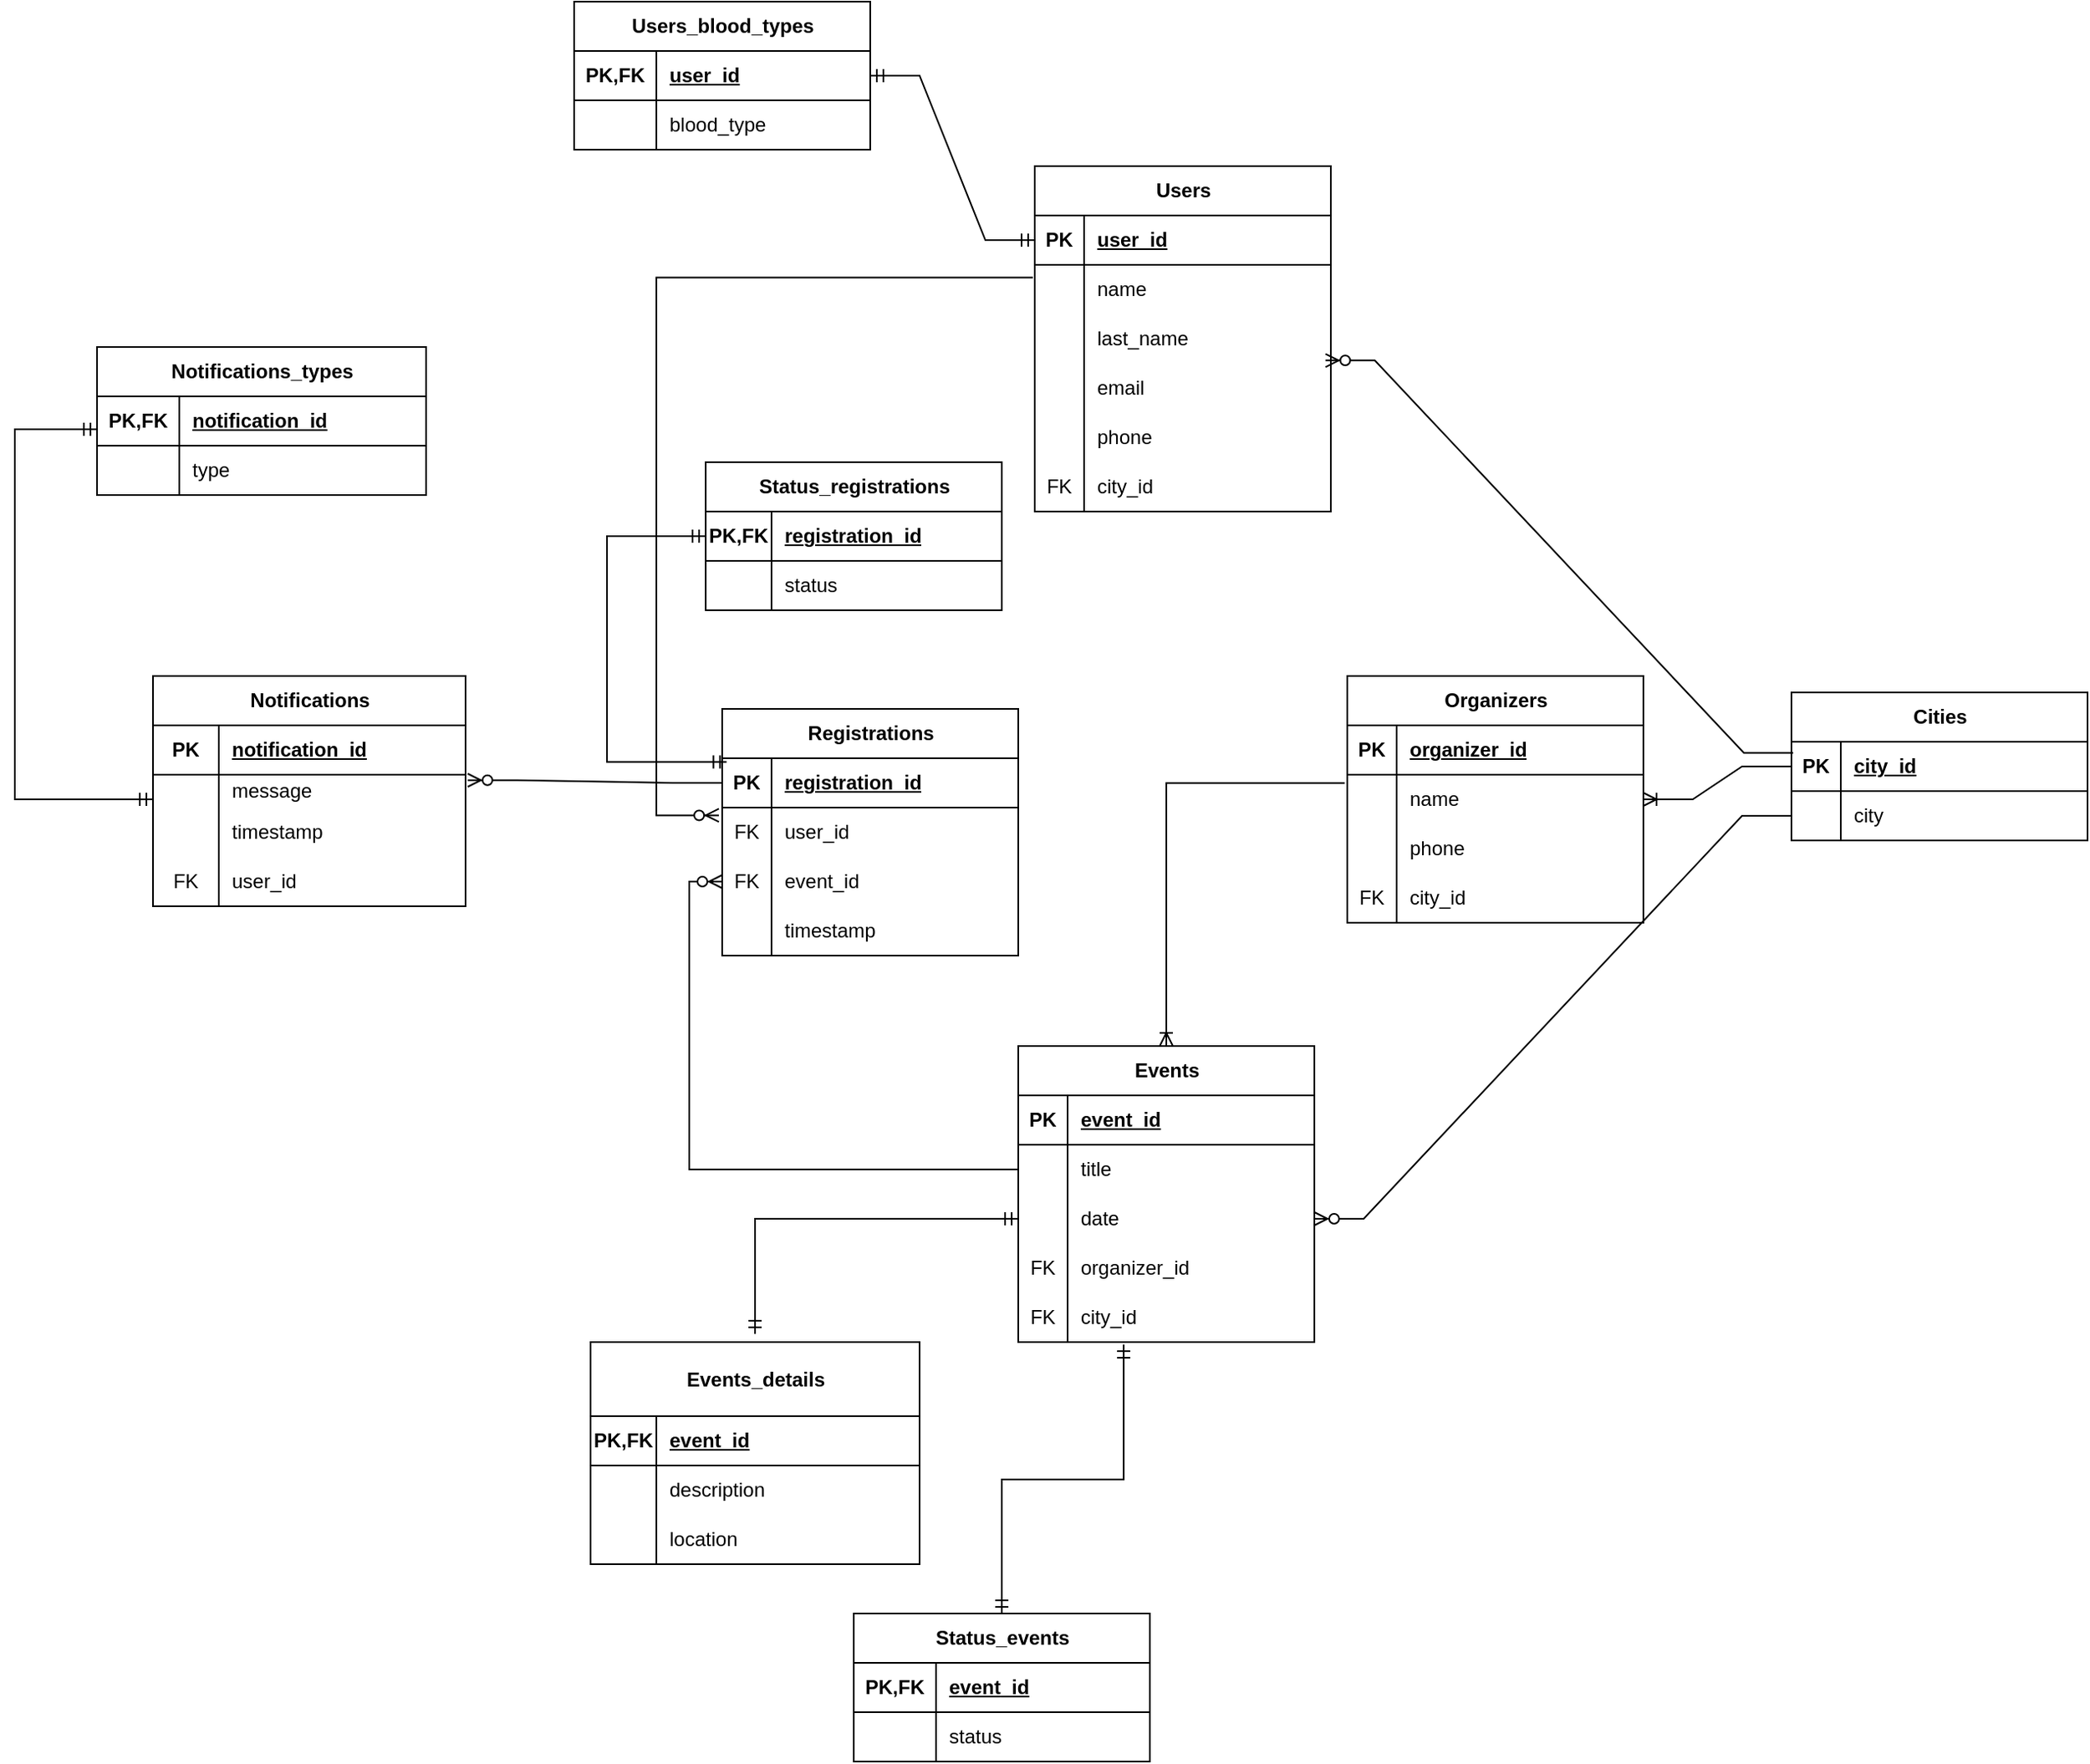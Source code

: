 <mxfile version="25.0.1">
  <diagram name="Страница — 1" id="jcOp9HbwXQRy6bdib4Va">
    <mxGraphModel dx="2049" dy="1089" grid="1" gridSize="10" guides="1" tooltips="1" connect="1" arrows="1" fold="1" page="1" pageScale="1" pageWidth="827" pageHeight="1169" math="0" shadow="0">
      <root>
        <mxCell id="0" />
        <mxCell id="1" parent="0" />
        <mxCell id="kZBnWGKMip6hViHdulRb-1" value="Users" style="shape=table;startSize=30;container=1;collapsible=1;childLayout=tableLayout;fixedRows=1;rowLines=0;fontStyle=1;align=center;resizeLast=1;html=1;" parent="1" vertex="1">
          <mxGeometry x="950" y="140" width="180" height="210" as="geometry" />
        </mxCell>
        <mxCell id="kZBnWGKMip6hViHdulRb-2" value="" style="shape=tableRow;horizontal=0;startSize=0;swimlaneHead=0;swimlaneBody=0;fillColor=none;collapsible=0;dropTarget=0;points=[[0,0.5],[1,0.5]];portConstraint=eastwest;top=0;left=0;right=0;bottom=1;" parent="kZBnWGKMip6hViHdulRb-1" vertex="1">
          <mxGeometry y="30" width="180" height="30" as="geometry" />
        </mxCell>
        <mxCell id="kZBnWGKMip6hViHdulRb-3" value="PK" style="shape=partialRectangle;connectable=0;fillColor=none;top=0;left=0;bottom=0;right=0;fontStyle=1;overflow=hidden;whiteSpace=wrap;html=1;" parent="kZBnWGKMip6hViHdulRb-2" vertex="1">
          <mxGeometry width="30" height="30" as="geometry">
            <mxRectangle width="30" height="30" as="alternateBounds" />
          </mxGeometry>
        </mxCell>
        <mxCell id="kZBnWGKMip6hViHdulRb-4" value="user_id" style="shape=partialRectangle;connectable=0;fillColor=none;top=0;left=0;bottom=0;right=0;align=left;spacingLeft=6;fontStyle=5;overflow=hidden;whiteSpace=wrap;html=1;" parent="kZBnWGKMip6hViHdulRb-2" vertex="1">
          <mxGeometry x="30" width="150" height="30" as="geometry">
            <mxRectangle width="150" height="30" as="alternateBounds" />
          </mxGeometry>
        </mxCell>
        <mxCell id="kZBnWGKMip6hViHdulRb-5" value="" style="shape=tableRow;horizontal=0;startSize=0;swimlaneHead=0;swimlaneBody=0;fillColor=none;collapsible=0;dropTarget=0;points=[[0,0.5],[1,0.5]];portConstraint=eastwest;top=0;left=0;right=0;bottom=0;" parent="kZBnWGKMip6hViHdulRb-1" vertex="1">
          <mxGeometry y="60" width="180" height="30" as="geometry" />
        </mxCell>
        <mxCell id="kZBnWGKMip6hViHdulRb-6" value="" style="shape=partialRectangle;connectable=0;fillColor=none;top=0;left=0;bottom=0;right=0;editable=1;overflow=hidden;whiteSpace=wrap;html=1;" parent="kZBnWGKMip6hViHdulRb-5" vertex="1">
          <mxGeometry width="30" height="30" as="geometry">
            <mxRectangle width="30" height="30" as="alternateBounds" />
          </mxGeometry>
        </mxCell>
        <mxCell id="kZBnWGKMip6hViHdulRb-7" value="name" style="shape=partialRectangle;connectable=0;fillColor=none;top=0;left=0;bottom=0;right=0;align=left;spacingLeft=6;overflow=hidden;whiteSpace=wrap;html=1;" parent="kZBnWGKMip6hViHdulRb-5" vertex="1">
          <mxGeometry x="30" width="150" height="30" as="geometry">
            <mxRectangle width="150" height="30" as="alternateBounds" />
          </mxGeometry>
        </mxCell>
        <mxCell id="kZBnWGKMip6hViHdulRb-8" value="" style="shape=tableRow;horizontal=0;startSize=0;swimlaneHead=0;swimlaneBody=0;fillColor=none;collapsible=0;dropTarget=0;points=[[0,0.5],[1,0.5]];portConstraint=eastwest;top=0;left=0;right=0;bottom=0;" parent="kZBnWGKMip6hViHdulRb-1" vertex="1">
          <mxGeometry y="90" width="180" height="30" as="geometry" />
        </mxCell>
        <mxCell id="kZBnWGKMip6hViHdulRb-9" value="" style="shape=partialRectangle;connectable=0;fillColor=none;top=0;left=0;bottom=0;right=0;editable=1;overflow=hidden;whiteSpace=wrap;html=1;" parent="kZBnWGKMip6hViHdulRb-8" vertex="1">
          <mxGeometry width="30" height="30" as="geometry">
            <mxRectangle width="30" height="30" as="alternateBounds" />
          </mxGeometry>
        </mxCell>
        <mxCell id="kZBnWGKMip6hViHdulRb-10" value="last_name" style="shape=partialRectangle;connectable=0;fillColor=none;top=0;left=0;bottom=0;right=0;align=left;spacingLeft=6;overflow=hidden;whiteSpace=wrap;html=1;" parent="kZBnWGKMip6hViHdulRb-8" vertex="1">
          <mxGeometry x="30" width="150" height="30" as="geometry">
            <mxRectangle width="150" height="30" as="alternateBounds" />
          </mxGeometry>
        </mxCell>
        <mxCell id="kZBnWGKMip6hViHdulRb-11" value="" style="shape=tableRow;horizontal=0;startSize=0;swimlaneHead=0;swimlaneBody=0;fillColor=none;collapsible=0;dropTarget=0;points=[[0,0.5],[1,0.5]];portConstraint=eastwest;top=0;left=0;right=0;bottom=0;" parent="kZBnWGKMip6hViHdulRb-1" vertex="1">
          <mxGeometry y="120" width="180" height="30" as="geometry" />
        </mxCell>
        <mxCell id="kZBnWGKMip6hViHdulRb-12" value="" style="shape=partialRectangle;connectable=0;fillColor=none;top=0;left=0;bottom=0;right=0;editable=1;overflow=hidden;whiteSpace=wrap;html=1;" parent="kZBnWGKMip6hViHdulRb-11" vertex="1">
          <mxGeometry width="30" height="30" as="geometry">
            <mxRectangle width="30" height="30" as="alternateBounds" />
          </mxGeometry>
        </mxCell>
        <mxCell id="kZBnWGKMip6hViHdulRb-13" value="email" style="shape=partialRectangle;connectable=0;fillColor=none;top=0;left=0;bottom=0;right=0;align=left;spacingLeft=6;overflow=hidden;whiteSpace=wrap;html=1;" parent="kZBnWGKMip6hViHdulRb-11" vertex="1">
          <mxGeometry x="30" width="150" height="30" as="geometry">
            <mxRectangle width="150" height="30" as="alternateBounds" />
          </mxGeometry>
        </mxCell>
        <mxCell id="kZBnWGKMip6hViHdulRb-79" value="" style="shape=tableRow;horizontal=0;startSize=0;swimlaneHead=0;swimlaneBody=0;fillColor=none;collapsible=0;dropTarget=0;points=[[0,0.5],[1,0.5]];portConstraint=eastwest;top=0;left=0;right=0;bottom=0;" parent="kZBnWGKMip6hViHdulRb-1" vertex="1">
          <mxGeometry y="150" width="180" height="30" as="geometry" />
        </mxCell>
        <mxCell id="kZBnWGKMip6hViHdulRb-80" value="" style="shape=partialRectangle;connectable=0;fillColor=none;top=0;left=0;bottom=0;right=0;editable=1;overflow=hidden;whiteSpace=wrap;html=1;" parent="kZBnWGKMip6hViHdulRb-79" vertex="1">
          <mxGeometry width="30" height="30" as="geometry">
            <mxRectangle width="30" height="30" as="alternateBounds" />
          </mxGeometry>
        </mxCell>
        <mxCell id="kZBnWGKMip6hViHdulRb-81" value="phone" style="shape=partialRectangle;connectable=0;fillColor=none;top=0;left=0;bottom=0;right=0;align=left;spacingLeft=6;overflow=hidden;whiteSpace=wrap;html=1;" parent="kZBnWGKMip6hViHdulRb-79" vertex="1">
          <mxGeometry x="30" width="150" height="30" as="geometry">
            <mxRectangle width="150" height="30" as="alternateBounds" />
          </mxGeometry>
        </mxCell>
        <mxCell id="kZBnWGKMip6hViHdulRb-158" value="" style="shape=tableRow;horizontal=0;startSize=0;swimlaneHead=0;swimlaneBody=0;fillColor=none;collapsible=0;dropTarget=0;points=[[0,0.5],[1,0.5]];portConstraint=eastwest;top=0;left=0;right=0;bottom=0;" parent="kZBnWGKMip6hViHdulRb-1" vertex="1">
          <mxGeometry y="180" width="180" height="30" as="geometry" />
        </mxCell>
        <mxCell id="kZBnWGKMip6hViHdulRb-159" value="FK" style="shape=partialRectangle;connectable=0;fillColor=none;top=0;left=0;bottom=0;right=0;editable=1;overflow=hidden;whiteSpace=wrap;html=1;" parent="kZBnWGKMip6hViHdulRb-158" vertex="1">
          <mxGeometry width="30" height="30" as="geometry">
            <mxRectangle width="30" height="30" as="alternateBounds" />
          </mxGeometry>
        </mxCell>
        <mxCell id="kZBnWGKMip6hViHdulRb-160" value="city_id" style="shape=partialRectangle;connectable=0;fillColor=none;top=0;left=0;bottom=0;right=0;align=left;spacingLeft=6;overflow=hidden;whiteSpace=wrap;html=1;" parent="kZBnWGKMip6hViHdulRb-158" vertex="1">
          <mxGeometry x="30" width="150" height="30" as="geometry">
            <mxRectangle width="150" height="30" as="alternateBounds" />
          </mxGeometry>
        </mxCell>
        <mxCell id="kZBnWGKMip6hViHdulRb-27" value="Events_details" style="shape=table;startSize=45;container=1;collapsible=1;childLayout=tableLayout;fixedRows=1;rowLines=0;fontStyle=1;align=center;resizeLast=1;html=1;" parent="1" vertex="1">
          <mxGeometry x="680" y="855" width="200" height="135" as="geometry" />
        </mxCell>
        <mxCell id="kZBnWGKMip6hViHdulRb-28" value="" style="shape=tableRow;horizontal=0;startSize=0;swimlaneHead=0;swimlaneBody=0;fillColor=none;collapsible=0;dropTarget=0;points=[[0,0.5],[1,0.5]];portConstraint=eastwest;top=0;left=0;right=0;bottom=1;" parent="kZBnWGKMip6hViHdulRb-27" vertex="1">
          <mxGeometry y="45" width="200" height="30" as="geometry" />
        </mxCell>
        <mxCell id="kZBnWGKMip6hViHdulRb-29" value="PK,FK" style="shape=partialRectangle;connectable=0;fillColor=none;top=0;left=0;bottom=0;right=0;fontStyle=1;overflow=hidden;whiteSpace=wrap;html=1;" parent="kZBnWGKMip6hViHdulRb-28" vertex="1">
          <mxGeometry width="40" height="30" as="geometry">
            <mxRectangle width="40" height="30" as="alternateBounds" />
          </mxGeometry>
        </mxCell>
        <mxCell id="kZBnWGKMip6hViHdulRb-30" value="event_id" style="shape=partialRectangle;connectable=0;fillColor=none;top=0;left=0;bottom=0;right=0;align=left;spacingLeft=6;fontStyle=5;overflow=hidden;whiteSpace=wrap;html=1;" parent="kZBnWGKMip6hViHdulRb-28" vertex="1">
          <mxGeometry x="40" width="160" height="30" as="geometry">
            <mxRectangle width="160" height="30" as="alternateBounds" />
          </mxGeometry>
        </mxCell>
        <mxCell id="kZBnWGKMip6hViHdulRb-31" value="" style="shape=tableRow;horizontal=0;startSize=0;swimlaneHead=0;swimlaneBody=0;fillColor=none;collapsible=0;dropTarget=0;points=[[0,0.5],[1,0.5]];portConstraint=eastwest;top=0;left=0;right=0;bottom=0;" parent="kZBnWGKMip6hViHdulRb-27" vertex="1">
          <mxGeometry y="75" width="200" height="30" as="geometry" />
        </mxCell>
        <mxCell id="kZBnWGKMip6hViHdulRb-32" value="" style="shape=partialRectangle;connectable=0;fillColor=none;top=0;left=0;bottom=0;right=0;editable=1;overflow=hidden;whiteSpace=wrap;html=1;" parent="kZBnWGKMip6hViHdulRb-31" vertex="1">
          <mxGeometry width="40" height="30" as="geometry">
            <mxRectangle width="40" height="30" as="alternateBounds" />
          </mxGeometry>
        </mxCell>
        <mxCell id="kZBnWGKMip6hViHdulRb-33" value="description" style="shape=partialRectangle;connectable=0;fillColor=none;top=0;left=0;bottom=0;right=0;align=left;spacingLeft=6;overflow=hidden;whiteSpace=wrap;html=1;" parent="kZBnWGKMip6hViHdulRb-31" vertex="1">
          <mxGeometry x="40" width="160" height="30" as="geometry">
            <mxRectangle width="160" height="30" as="alternateBounds" />
          </mxGeometry>
        </mxCell>
        <mxCell id="kZBnWGKMip6hViHdulRb-34" value="" style="shape=tableRow;horizontal=0;startSize=0;swimlaneHead=0;swimlaneBody=0;fillColor=none;collapsible=0;dropTarget=0;points=[[0,0.5],[1,0.5]];portConstraint=eastwest;top=0;left=0;right=0;bottom=0;" parent="kZBnWGKMip6hViHdulRb-27" vertex="1">
          <mxGeometry y="105" width="200" height="30" as="geometry" />
        </mxCell>
        <mxCell id="kZBnWGKMip6hViHdulRb-35" value="" style="shape=partialRectangle;connectable=0;fillColor=none;top=0;left=0;bottom=0;right=0;editable=1;overflow=hidden;whiteSpace=wrap;html=1;" parent="kZBnWGKMip6hViHdulRb-34" vertex="1">
          <mxGeometry width="40" height="30" as="geometry">
            <mxRectangle width="40" height="30" as="alternateBounds" />
          </mxGeometry>
        </mxCell>
        <mxCell id="kZBnWGKMip6hViHdulRb-36" value="location" style="shape=partialRectangle;connectable=0;fillColor=none;top=0;left=0;bottom=0;right=0;align=left;spacingLeft=6;overflow=hidden;whiteSpace=wrap;html=1;" parent="kZBnWGKMip6hViHdulRb-34" vertex="1">
          <mxGeometry x="40" width="160" height="30" as="geometry">
            <mxRectangle width="160" height="30" as="alternateBounds" />
          </mxGeometry>
        </mxCell>
        <mxCell id="kZBnWGKMip6hViHdulRb-40" value="Events" style="shape=table;startSize=30;container=1;collapsible=1;childLayout=tableLayout;fixedRows=1;rowLines=0;fontStyle=1;align=center;resizeLast=1;html=1;" parent="1" vertex="1">
          <mxGeometry x="940" y="675" width="180" height="180" as="geometry" />
        </mxCell>
        <mxCell id="kZBnWGKMip6hViHdulRb-41" value="" style="shape=tableRow;horizontal=0;startSize=0;swimlaneHead=0;swimlaneBody=0;fillColor=none;collapsible=0;dropTarget=0;points=[[0,0.5],[1,0.5]];portConstraint=eastwest;top=0;left=0;right=0;bottom=1;" parent="kZBnWGKMip6hViHdulRb-40" vertex="1">
          <mxGeometry y="30" width="180" height="30" as="geometry" />
        </mxCell>
        <mxCell id="kZBnWGKMip6hViHdulRb-42" value="PK" style="shape=partialRectangle;connectable=0;fillColor=none;top=0;left=0;bottom=0;right=0;fontStyle=1;overflow=hidden;whiteSpace=wrap;html=1;" parent="kZBnWGKMip6hViHdulRb-41" vertex="1">
          <mxGeometry width="30" height="30" as="geometry">
            <mxRectangle width="30" height="30" as="alternateBounds" />
          </mxGeometry>
        </mxCell>
        <mxCell id="kZBnWGKMip6hViHdulRb-43" value="event_id" style="shape=partialRectangle;connectable=0;fillColor=none;top=0;left=0;bottom=0;right=0;align=left;spacingLeft=6;fontStyle=5;overflow=hidden;whiteSpace=wrap;html=1;" parent="kZBnWGKMip6hViHdulRb-41" vertex="1">
          <mxGeometry x="30" width="150" height="30" as="geometry">
            <mxRectangle width="150" height="30" as="alternateBounds" />
          </mxGeometry>
        </mxCell>
        <mxCell id="kZBnWGKMip6hViHdulRb-44" value="" style="shape=tableRow;horizontal=0;startSize=0;swimlaneHead=0;swimlaneBody=0;fillColor=none;collapsible=0;dropTarget=0;points=[[0,0.5],[1,0.5]];portConstraint=eastwest;top=0;left=0;right=0;bottom=0;" parent="kZBnWGKMip6hViHdulRb-40" vertex="1">
          <mxGeometry y="60" width="180" height="30" as="geometry" />
        </mxCell>
        <mxCell id="kZBnWGKMip6hViHdulRb-45" value="" style="shape=partialRectangle;connectable=0;fillColor=none;top=0;left=0;bottom=0;right=0;editable=1;overflow=hidden;whiteSpace=wrap;html=1;" parent="kZBnWGKMip6hViHdulRb-44" vertex="1">
          <mxGeometry width="30" height="30" as="geometry">
            <mxRectangle width="30" height="30" as="alternateBounds" />
          </mxGeometry>
        </mxCell>
        <mxCell id="kZBnWGKMip6hViHdulRb-46" value="title" style="shape=partialRectangle;connectable=0;fillColor=none;top=0;left=0;bottom=0;right=0;align=left;spacingLeft=6;overflow=hidden;whiteSpace=wrap;html=1;" parent="kZBnWGKMip6hViHdulRb-44" vertex="1">
          <mxGeometry x="30" width="150" height="30" as="geometry">
            <mxRectangle width="150" height="30" as="alternateBounds" />
          </mxGeometry>
        </mxCell>
        <mxCell id="kZBnWGKMip6hViHdulRb-47" value="" style="shape=tableRow;horizontal=0;startSize=0;swimlaneHead=0;swimlaneBody=0;fillColor=none;collapsible=0;dropTarget=0;points=[[0,0.5],[1,0.5]];portConstraint=eastwest;top=0;left=0;right=0;bottom=0;" parent="kZBnWGKMip6hViHdulRb-40" vertex="1">
          <mxGeometry y="90" width="180" height="30" as="geometry" />
        </mxCell>
        <mxCell id="kZBnWGKMip6hViHdulRb-48" value="" style="shape=partialRectangle;connectable=0;fillColor=none;top=0;left=0;bottom=0;right=0;editable=1;overflow=hidden;whiteSpace=wrap;html=1;" parent="kZBnWGKMip6hViHdulRb-47" vertex="1">
          <mxGeometry width="30" height="30" as="geometry">
            <mxRectangle width="30" height="30" as="alternateBounds" />
          </mxGeometry>
        </mxCell>
        <mxCell id="kZBnWGKMip6hViHdulRb-49" value="date" style="shape=partialRectangle;connectable=0;fillColor=none;top=0;left=0;bottom=0;right=0;align=left;spacingLeft=6;overflow=hidden;whiteSpace=wrap;html=1;" parent="kZBnWGKMip6hViHdulRb-47" vertex="1">
          <mxGeometry x="30" width="150" height="30" as="geometry">
            <mxRectangle width="150" height="30" as="alternateBounds" />
          </mxGeometry>
        </mxCell>
        <mxCell id="kZBnWGKMip6hViHdulRb-86" value="" style="shape=tableRow;horizontal=0;startSize=0;swimlaneHead=0;swimlaneBody=0;fillColor=none;collapsible=0;dropTarget=0;points=[[0,0.5],[1,0.5]];portConstraint=eastwest;top=0;left=0;right=0;bottom=0;" parent="kZBnWGKMip6hViHdulRb-40" vertex="1">
          <mxGeometry y="120" width="180" height="30" as="geometry" />
        </mxCell>
        <mxCell id="kZBnWGKMip6hViHdulRb-87" value="FK" style="shape=partialRectangle;connectable=0;fillColor=none;top=0;left=0;bottom=0;right=0;editable=1;overflow=hidden;whiteSpace=wrap;html=1;" parent="kZBnWGKMip6hViHdulRb-86" vertex="1">
          <mxGeometry width="30" height="30" as="geometry">
            <mxRectangle width="30" height="30" as="alternateBounds" />
          </mxGeometry>
        </mxCell>
        <mxCell id="kZBnWGKMip6hViHdulRb-88" value="organizer_id" style="shape=partialRectangle;connectable=0;fillColor=none;top=0;left=0;bottom=0;right=0;align=left;spacingLeft=6;overflow=hidden;whiteSpace=wrap;html=1;" parent="kZBnWGKMip6hViHdulRb-86" vertex="1">
          <mxGeometry x="30" width="150" height="30" as="geometry">
            <mxRectangle width="150" height="30" as="alternateBounds" />
          </mxGeometry>
        </mxCell>
        <mxCell id="kZBnWGKMip6hViHdulRb-177" value="" style="shape=tableRow;horizontal=0;startSize=0;swimlaneHead=0;swimlaneBody=0;fillColor=none;collapsible=0;dropTarget=0;points=[[0,0.5],[1,0.5]];portConstraint=eastwest;top=0;left=0;right=0;bottom=0;" parent="kZBnWGKMip6hViHdulRb-40" vertex="1">
          <mxGeometry y="150" width="180" height="30" as="geometry" />
        </mxCell>
        <mxCell id="kZBnWGKMip6hViHdulRb-178" value="FK" style="shape=partialRectangle;connectable=0;fillColor=none;top=0;left=0;bottom=0;right=0;editable=1;overflow=hidden;whiteSpace=wrap;html=1;" parent="kZBnWGKMip6hViHdulRb-177" vertex="1">
          <mxGeometry width="30" height="30" as="geometry">
            <mxRectangle width="30" height="30" as="alternateBounds" />
          </mxGeometry>
        </mxCell>
        <mxCell id="kZBnWGKMip6hViHdulRb-179" value="city_id" style="shape=partialRectangle;connectable=0;fillColor=none;top=0;left=0;bottom=0;right=0;align=left;spacingLeft=6;overflow=hidden;whiteSpace=wrap;html=1;" parent="kZBnWGKMip6hViHdulRb-177" vertex="1">
          <mxGeometry x="30" width="150" height="30" as="geometry">
            <mxRectangle width="150" height="30" as="alternateBounds" />
          </mxGeometry>
        </mxCell>
        <mxCell id="kZBnWGKMip6hViHdulRb-53" value="Users_blood_types" style="shape=table;startSize=30;container=1;collapsible=1;childLayout=tableLayout;fixedRows=1;rowLines=0;fontStyle=1;align=center;resizeLast=1;html=1;" parent="1" vertex="1">
          <mxGeometry x="670" y="40" width="180" height="90" as="geometry" />
        </mxCell>
        <mxCell id="kZBnWGKMip6hViHdulRb-54" value="" style="shape=tableRow;horizontal=0;startSize=0;swimlaneHead=0;swimlaneBody=0;fillColor=none;collapsible=0;dropTarget=0;points=[[0,0.5],[1,0.5]];portConstraint=eastwest;top=0;left=0;right=0;bottom=1;" parent="kZBnWGKMip6hViHdulRb-53" vertex="1">
          <mxGeometry y="30" width="180" height="30" as="geometry" />
        </mxCell>
        <mxCell id="kZBnWGKMip6hViHdulRb-55" value="PK,FK" style="shape=partialRectangle;connectable=0;fillColor=none;top=0;left=0;bottom=0;right=0;fontStyle=1;overflow=hidden;whiteSpace=wrap;html=1;" parent="kZBnWGKMip6hViHdulRb-54" vertex="1">
          <mxGeometry width="50" height="30" as="geometry">
            <mxRectangle width="50" height="30" as="alternateBounds" />
          </mxGeometry>
        </mxCell>
        <mxCell id="kZBnWGKMip6hViHdulRb-56" value="user_id" style="shape=partialRectangle;connectable=0;fillColor=none;top=0;left=0;bottom=0;right=0;align=left;spacingLeft=6;fontStyle=5;overflow=hidden;whiteSpace=wrap;html=1;" parent="kZBnWGKMip6hViHdulRb-54" vertex="1">
          <mxGeometry x="50" width="130" height="30" as="geometry">
            <mxRectangle width="130" height="30" as="alternateBounds" />
          </mxGeometry>
        </mxCell>
        <mxCell id="kZBnWGKMip6hViHdulRb-57" value="" style="shape=tableRow;horizontal=0;startSize=0;swimlaneHead=0;swimlaneBody=0;fillColor=none;collapsible=0;dropTarget=0;points=[[0,0.5],[1,0.5]];portConstraint=eastwest;top=0;left=0;right=0;bottom=0;" parent="kZBnWGKMip6hViHdulRb-53" vertex="1">
          <mxGeometry y="60" width="180" height="30" as="geometry" />
        </mxCell>
        <mxCell id="kZBnWGKMip6hViHdulRb-58" value="" style="shape=partialRectangle;connectable=0;fillColor=none;top=0;left=0;bottom=0;right=0;editable=1;overflow=hidden;whiteSpace=wrap;html=1;" parent="kZBnWGKMip6hViHdulRb-57" vertex="1">
          <mxGeometry width="50" height="30" as="geometry">
            <mxRectangle width="50" height="30" as="alternateBounds" />
          </mxGeometry>
        </mxCell>
        <mxCell id="kZBnWGKMip6hViHdulRb-59" value="blood_type" style="shape=partialRectangle;connectable=0;fillColor=none;top=0;left=0;bottom=0;right=0;align=left;spacingLeft=6;overflow=hidden;whiteSpace=wrap;html=1;" parent="kZBnWGKMip6hViHdulRb-57" vertex="1">
          <mxGeometry x="50" width="130" height="30" as="geometry">
            <mxRectangle width="130" height="30" as="alternateBounds" />
          </mxGeometry>
        </mxCell>
        <mxCell id="kZBnWGKMip6hViHdulRb-66" value="Registrations" style="shape=table;startSize=30;container=1;collapsible=1;childLayout=tableLayout;fixedRows=1;rowLines=0;fontStyle=1;align=center;resizeLast=1;html=1;" parent="1" vertex="1">
          <mxGeometry x="760" y="470" width="180" height="150" as="geometry" />
        </mxCell>
        <mxCell id="kZBnWGKMip6hViHdulRb-67" value="" style="shape=tableRow;horizontal=0;startSize=0;swimlaneHead=0;swimlaneBody=0;fillColor=none;collapsible=0;dropTarget=0;points=[[0,0.5],[1,0.5]];portConstraint=eastwest;top=0;left=0;right=0;bottom=1;" parent="kZBnWGKMip6hViHdulRb-66" vertex="1">
          <mxGeometry y="30" width="180" height="30" as="geometry" />
        </mxCell>
        <mxCell id="kZBnWGKMip6hViHdulRb-68" value="PK" style="shape=partialRectangle;connectable=0;fillColor=none;top=0;left=0;bottom=0;right=0;fontStyle=1;overflow=hidden;whiteSpace=wrap;html=1;" parent="kZBnWGKMip6hViHdulRb-67" vertex="1">
          <mxGeometry width="30" height="30" as="geometry">
            <mxRectangle width="30" height="30" as="alternateBounds" />
          </mxGeometry>
        </mxCell>
        <mxCell id="kZBnWGKMip6hViHdulRb-69" value="registration_id" style="shape=partialRectangle;connectable=0;fillColor=none;top=0;left=0;bottom=0;right=0;align=left;spacingLeft=6;fontStyle=5;overflow=hidden;whiteSpace=wrap;html=1;" parent="kZBnWGKMip6hViHdulRb-67" vertex="1">
          <mxGeometry x="30" width="150" height="30" as="geometry">
            <mxRectangle width="150" height="30" as="alternateBounds" />
          </mxGeometry>
        </mxCell>
        <mxCell id="kZBnWGKMip6hViHdulRb-70" value="" style="shape=tableRow;horizontal=0;startSize=0;swimlaneHead=0;swimlaneBody=0;fillColor=none;collapsible=0;dropTarget=0;points=[[0,0.5],[1,0.5]];portConstraint=eastwest;top=0;left=0;right=0;bottom=0;" parent="kZBnWGKMip6hViHdulRb-66" vertex="1">
          <mxGeometry y="60" width="180" height="30" as="geometry" />
        </mxCell>
        <mxCell id="kZBnWGKMip6hViHdulRb-71" value="FK" style="shape=partialRectangle;connectable=0;fillColor=none;top=0;left=0;bottom=0;right=0;editable=1;overflow=hidden;whiteSpace=wrap;html=1;" parent="kZBnWGKMip6hViHdulRb-70" vertex="1">
          <mxGeometry width="30" height="30" as="geometry">
            <mxRectangle width="30" height="30" as="alternateBounds" />
          </mxGeometry>
        </mxCell>
        <mxCell id="kZBnWGKMip6hViHdulRb-72" value="user_id" style="shape=partialRectangle;connectable=0;fillColor=none;top=0;left=0;bottom=0;right=0;align=left;spacingLeft=6;overflow=hidden;whiteSpace=wrap;html=1;" parent="kZBnWGKMip6hViHdulRb-70" vertex="1">
          <mxGeometry x="30" width="150" height="30" as="geometry">
            <mxRectangle width="150" height="30" as="alternateBounds" />
          </mxGeometry>
        </mxCell>
        <mxCell id="kZBnWGKMip6hViHdulRb-73" value="" style="shape=tableRow;horizontal=0;startSize=0;swimlaneHead=0;swimlaneBody=0;fillColor=none;collapsible=0;dropTarget=0;points=[[0,0.5],[1,0.5]];portConstraint=eastwest;top=0;left=0;right=0;bottom=0;" parent="kZBnWGKMip6hViHdulRb-66" vertex="1">
          <mxGeometry y="90" width="180" height="30" as="geometry" />
        </mxCell>
        <mxCell id="kZBnWGKMip6hViHdulRb-74" value="FK" style="shape=partialRectangle;connectable=0;fillColor=none;top=0;left=0;bottom=0;right=0;editable=1;overflow=hidden;whiteSpace=wrap;html=1;" parent="kZBnWGKMip6hViHdulRb-73" vertex="1">
          <mxGeometry width="30" height="30" as="geometry">
            <mxRectangle width="30" height="30" as="alternateBounds" />
          </mxGeometry>
        </mxCell>
        <mxCell id="kZBnWGKMip6hViHdulRb-75" value="event_id" style="shape=partialRectangle;connectable=0;fillColor=none;top=0;left=0;bottom=0;right=0;align=left;spacingLeft=6;overflow=hidden;whiteSpace=wrap;html=1;" parent="kZBnWGKMip6hViHdulRb-73" vertex="1">
          <mxGeometry x="30" width="150" height="30" as="geometry">
            <mxRectangle width="150" height="30" as="alternateBounds" />
          </mxGeometry>
        </mxCell>
        <mxCell id="kZBnWGKMip6hViHdulRb-102" value="" style="shape=tableRow;horizontal=0;startSize=0;swimlaneHead=0;swimlaneBody=0;fillColor=none;collapsible=0;dropTarget=0;points=[[0,0.5],[1,0.5]];portConstraint=eastwest;top=0;left=0;right=0;bottom=0;" parent="kZBnWGKMip6hViHdulRb-66" vertex="1">
          <mxGeometry y="120" width="180" height="30" as="geometry" />
        </mxCell>
        <mxCell id="kZBnWGKMip6hViHdulRb-103" value="" style="shape=partialRectangle;connectable=0;fillColor=none;top=0;left=0;bottom=0;right=0;editable=1;overflow=hidden;whiteSpace=wrap;html=1;" parent="kZBnWGKMip6hViHdulRb-102" vertex="1">
          <mxGeometry width="30" height="30" as="geometry">
            <mxRectangle width="30" height="30" as="alternateBounds" />
          </mxGeometry>
        </mxCell>
        <mxCell id="kZBnWGKMip6hViHdulRb-104" value="timestamp" style="shape=partialRectangle;connectable=0;fillColor=none;top=0;left=0;bottom=0;right=0;align=left;spacingLeft=6;overflow=hidden;whiteSpace=wrap;html=1;" parent="kZBnWGKMip6hViHdulRb-102" vertex="1">
          <mxGeometry x="30" width="150" height="30" as="geometry">
            <mxRectangle width="150" height="30" as="alternateBounds" />
          </mxGeometry>
        </mxCell>
        <mxCell id="kZBnWGKMip6hViHdulRb-105" value="Notifications" style="shape=table;startSize=30;container=1;collapsible=1;childLayout=tableLayout;fixedRows=1;rowLines=0;fontStyle=1;align=center;resizeLast=1;html=1;" parent="1" vertex="1">
          <mxGeometry x="414" y="450" width="190" height="140" as="geometry" />
        </mxCell>
        <mxCell id="kZBnWGKMip6hViHdulRb-106" value="" style="shape=tableRow;horizontal=0;startSize=0;swimlaneHead=0;swimlaneBody=0;fillColor=none;collapsible=0;dropTarget=0;points=[[0,0.5],[1,0.5]];portConstraint=eastwest;top=0;left=0;right=0;bottom=1;" parent="kZBnWGKMip6hViHdulRb-105" vertex="1">
          <mxGeometry y="30" width="190" height="30" as="geometry" />
        </mxCell>
        <mxCell id="kZBnWGKMip6hViHdulRb-107" value="PK" style="shape=partialRectangle;connectable=0;fillColor=none;top=0;left=0;bottom=0;right=0;fontStyle=1;overflow=hidden;whiteSpace=wrap;html=1;" parent="kZBnWGKMip6hViHdulRb-106" vertex="1">
          <mxGeometry width="40" height="30" as="geometry">
            <mxRectangle width="40" height="30" as="alternateBounds" />
          </mxGeometry>
        </mxCell>
        <mxCell id="kZBnWGKMip6hViHdulRb-108" value="notification_id" style="shape=partialRectangle;connectable=0;fillColor=none;top=0;left=0;bottom=0;right=0;align=left;spacingLeft=6;fontStyle=5;overflow=hidden;whiteSpace=wrap;html=1;" parent="kZBnWGKMip6hViHdulRb-106" vertex="1">
          <mxGeometry x="40" width="150" height="30" as="geometry">
            <mxRectangle width="150" height="30" as="alternateBounds" />
          </mxGeometry>
        </mxCell>
        <mxCell id="kZBnWGKMip6hViHdulRb-112" value="" style="shape=tableRow;horizontal=0;startSize=0;swimlaneHead=0;swimlaneBody=0;fillColor=none;collapsible=0;dropTarget=0;points=[[0,0.5],[1,0.5]];portConstraint=eastwest;top=0;left=0;right=0;bottom=0;" parent="kZBnWGKMip6hViHdulRb-105" vertex="1">
          <mxGeometry y="60" width="190" height="20" as="geometry" />
        </mxCell>
        <mxCell id="kZBnWGKMip6hViHdulRb-113" value="" style="shape=partialRectangle;connectable=0;fillColor=none;top=0;left=0;bottom=0;right=0;editable=1;overflow=hidden;whiteSpace=wrap;html=1;" parent="kZBnWGKMip6hViHdulRb-112" vertex="1">
          <mxGeometry width="40" height="20" as="geometry">
            <mxRectangle width="40" height="20" as="alternateBounds" />
          </mxGeometry>
        </mxCell>
        <mxCell id="kZBnWGKMip6hViHdulRb-114" value="message" style="shape=partialRectangle;connectable=0;fillColor=none;top=0;left=0;bottom=0;right=0;align=left;spacingLeft=6;overflow=hidden;whiteSpace=wrap;html=1;" parent="kZBnWGKMip6hViHdulRb-112" vertex="1">
          <mxGeometry x="40" width="150" height="20" as="geometry">
            <mxRectangle width="150" height="20" as="alternateBounds" />
          </mxGeometry>
        </mxCell>
        <mxCell id="kZBnWGKMip6hViHdulRb-115" value="" style="shape=tableRow;horizontal=0;startSize=0;swimlaneHead=0;swimlaneBody=0;fillColor=none;collapsible=0;dropTarget=0;points=[[0,0.5],[1,0.5]];portConstraint=eastwest;top=0;left=0;right=0;bottom=0;" parent="kZBnWGKMip6hViHdulRb-105" vertex="1">
          <mxGeometry y="80" width="190" height="30" as="geometry" />
        </mxCell>
        <mxCell id="kZBnWGKMip6hViHdulRb-116" value="" style="shape=partialRectangle;connectable=0;fillColor=none;top=0;left=0;bottom=0;right=0;editable=1;overflow=hidden;whiteSpace=wrap;html=1;" parent="kZBnWGKMip6hViHdulRb-115" vertex="1">
          <mxGeometry width="40" height="30" as="geometry">
            <mxRectangle width="40" height="30" as="alternateBounds" />
          </mxGeometry>
        </mxCell>
        <mxCell id="kZBnWGKMip6hViHdulRb-117" value="timestamp" style="shape=partialRectangle;connectable=0;fillColor=none;top=0;left=0;bottom=0;right=0;align=left;spacingLeft=6;overflow=hidden;whiteSpace=wrap;html=1;" parent="kZBnWGKMip6hViHdulRb-115" vertex="1">
          <mxGeometry x="40" width="150" height="30" as="geometry">
            <mxRectangle width="150" height="30" as="alternateBounds" />
          </mxGeometry>
        </mxCell>
        <mxCell id="kZBnWGKMip6hViHdulRb-118" value="" style="shape=tableRow;horizontal=0;startSize=0;swimlaneHead=0;swimlaneBody=0;fillColor=none;collapsible=0;dropTarget=0;points=[[0,0.5],[1,0.5]];portConstraint=eastwest;top=0;left=0;right=0;bottom=0;" parent="kZBnWGKMip6hViHdulRb-105" vertex="1">
          <mxGeometry y="110" width="190" height="30" as="geometry" />
        </mxCell>
        <mxCell id="kZBnWGKMip6hViHdulRb-119" value="FK" style="shape=partialRectangle;connectable=0;fillColor=none;top=0;left=0;bottom=0;right=0;editable=1;overflow=hidden;whiteSpace=wrap;html=1;" parent="kZBnWGKMip6hViHdulRb-118" vertex="1">
          <mxGeometry width="40" height="30" as="geometry">
            <mxRectangle width="40" height="30" as="alternateBounds" />
          </mxGeometry>
        </mxCell>
        <mxCell id="kZBnWGKMip6hViHdulRb-120" value="user_id" style="shape=partialRectangle;connectable=0;fillColor=none;top=0;left=0;bottom=0;right=0;align=left;spacingLeft=6;overflow=hidden;whiteSpace=wrap;html=1;" parent="kZBnWGKMip6hViHdulRb-118" vertex="1">
          <mxGeometry x="40" width="150" height="30" as="geometry">
            <mxRectangle width="150" height="30" as="alternateBounds" />
          </mxGeometry>
        </mxCell>
        <mxCell id="kZBnWGKMip6hViHdulRb-121" value="Notifications_types" style="shape=table;startSize=30;container=1;collapsible=1;childLayout=tableLayout;fixedRows=1;rowLines=0;fontStyle=1;align=center;resizeLast=1;html=1;" parent="1" vertex="1">
          <mxGeometry x="380" y="250" width="200" height="90" as="geometry" />
        </mxCell>
        <mxCell id="kZBnWGKMip6hViHdulRb-122" value="" style="shape=tableRow;horizontal=0;startSize=0;swimlaneHead=0;swimlaneBody=0;fillColor=none;collapsible=0;dropTarget=0;points=[[0,0.5],[1,0.5]];portConstraint=eastwest;top=0;left=0;right=0;bottom=1;" parent="kZBnWGKMip6hViHdulRb-121" vertex="1">
          <mxGeometry y="30" width="200" height="30" as="geometry" />
        </mxCell>
        <mxCell id="kZBnWGKMip6hViHdulRb-123" value="PK,FK" style="shape=partialRectangle;connectable=0;fillColor=none;top=0;left=0;bottom=0;right=0;fontStyle=1;overflow=hidden;whiteSpace=wrap;html=1;" parent="kZBnWGKMip6hViHdulRb-122" vertex="1">
          <mxGeometry width="50.0" height="30" as="geometry">
            <mxRectangle width="50.0" height="30" as="alternateBounds" />
          </mxGeometry>
        </mxCell>
        <mxCell id="kZBnWGKMip6hViHdulRb-124" value="notification_id" style="shape=partialRectangle;connectable=0;fillColor=none;top=0;left=0;bottom=0;right=0;align=left;spacingLeft=6;fontStyle=5;overflow=hidden;whiteSpace=wrap;html=1;" parent="kZBnWGKMip6hViHdulRb-122" vertex="1">
          <mxGeometry x="50.0" width="150.0" height="30" as="geometry">
            <mxRectangle width="150.0" height="30" as="alternateBounds" />
          </mxGeometry>
        </mxCell>
        <mxCell id="kZBnWGKMip6hViHdulRb-125" value="" style="shape=tableRow;horizontal=0;startSize=0;swimlaneHead=0;swimlaneBody=0;fillColor=none;collapsible=0;dropTarget=0;points=[[0,0.5],[1,0.5]];portConstraint=eastwest;top=0;left=0;right=0;bottom=0;" parent="kZBnWGKMip6hViHdulRb-121" vertex="1">
          <mxGeometry y="60" width="200" height="30" as="geometry" />
        </mxCell>
        <mxCell id="kZBnWGKMip6hViHdulRb-126" value="" style="shape=partialRectangle;connectable=0;fillColor=none;top=0;left=0;bottom=0;right=0;editable=1;overflow=hidden;whiteSpace=wrap;html=1;" parent="kZBnWGKMip6hViHdulRb-125" vertex="1">
          <mxGeometry width="50.0" height="30" as="geometry">
            <mxRectangle width="50.0" height="30" as="alternateBounds" />
          </mxGeometry>
        </mxCell>
        <mxCell id="kZBnWGKMip6hViHdulRb-127" value="type" style="shape=partialRectangle;connectable=0;fillColor=none;top=0;left=0;bottom=0;right=0;align=left;spacingLeft=6;overflow=hidden;whiteSpace=wrap;html=1;" parent="kZBnWGKMip6hViHdulRb-125" vertex="1">
          <mxGeometry x="50.0" width="150.0" height="30" as="geometry">
            <mxRectangle width="150.0" height="30" as="alternateBounds" />
          </mxGeometry>
        </mxCell>
        <mxCell id="kZBnWGKMip6hViHdulRb-145" value="Cities" style="shape=table;startSize=30;container=1;collapsible=1;childLayout=tableLayout;fixedRows=1;rowLines=0;fontStyle=1;align=center;resizeLast=1;html=1;" parent="1" vertex="1">
          <mxGeometry x="1410" y="460" width="180" height="90" as="geometry" />
        </mxCell>
        <mxCell id="kZBnWGKMip6hViHdulRb-146" value="" style="shape=tableRow;horizontal=0;startSize=0;swimlaneHead=0;swimlaneBody=0;fillColor=none;collapsible=0;dropTarget=0;points=[[0,0.5],[1,0.5]];portConstraint=eastwest;top=0;left=0;right=0;bottom=1;" parent="kZBnWGKMip6hViHdulRb-145" vertex="1">
          <mxGeometry y="30" width="180" height="30" as="geometry" />
        </mxCell>
        <mxCell id="kZBnWGKMip6hViHdulRb-147" value="PK" style="shape=partialRectangle;connectable=0;fillColor=none;top=0;left=0;bottom=0;right=0;fontStyle=1;overflow=hidden;whiteSpace=wrap;html=1;" parent="kZBnWGKMip6hViHdulRb-146" vertex="1">
          <mxGeometry width="30" height="30" as="geometry">
            <mxRectangle width="30" height="30" as="alternateBounds" />
          </mxGeometry>
        </mxCell>
        <mxCell id="kZBnWGKMip6hViHdulRb-148" value="city_id" style="shape=partialRectangle;connectable=0;fillColor=none;top=0;left=0;bottom=0;right=0;align=left;spacingLeft=6;fontStyle=5;overflow=hidden;whiteSpace=wrap;html=1;" parent="kZBnWGKMip6hViHdulRb-146" vertex="1">
          <mxGeometry x="30" width="150" height="30" as="geometry">
            <mxRectangle width="150" height="30" as="alternateBounds" />
          </mxGeometry>
        </mxCell>
        <mxCell id="kZBnWGKMip6hViHdulRb-149" value="" style="shape=tableRow;horizontal=0;startSize=0;swimlaneHead=0;swimlaneBody=0;fillColor=none;collapsible=0;dropTarget=0;points=[[0,0.5],[1,0.5]];portConstraint=eastwest;top=0;left=0;right=0;bottom=0;" parent="kZBnWGKMip6hViHdulRb-145" vertex="1">
          <mxGeometry y="60" width="180" height="30" as="geometry" />
        </mxCell>
        <mxCell id="kZBnWGKMip6hViHdulRb-150" value="" style="shape=partialRectangle;connectable=0;fillColor=none;top=0;left=0;bottom=0;right=0;editable=1;overflow=hidden;whiteSpace=wrap;html=1;" parent="kZBnWGKMip6hViHdulRb-149" vertex="1">
          <mxGeometry width="30" height="30" as="geometry">
            <mxRectangle width="30" height="30" as="alternateBounds" />
          </mxGeometry>
        </mxCell>
        <mxCell id="kZBnWGKMip6hViHdulRb-151" value="city" style="shape=partialRectangle;connectable=0;fillColor=none;top=0;left=0;bottom=0;right=0;align=left;spacingLeft=6;overflow=hidden;whiteSpace=wrap;html=1;" parent="kZBnWGKMip6hViHdulRb-149" vertex="1">
          <mxGeometry x="30" width="150" height="30" as="geometry">
            <mxRectangle width="150" height="30" as="alternateBounds" />
          </mxGeometry>
        </mxCell>
        <mxCell id="kZBnWGKMip6hViHdulRb-187" value="Status_events" style="shape=table;startSize=30;container=1;collapsible=1;childLayout=tableLayout;fixedRows=1;rowLines=0;fontStyle=1;align=center;resizeLast=1;html=1;" parent="1" vertex="1">
          <mxGeometry x="840" y="1020" width="180" height="90" as="geometry" />
        </mxCell>
        <mxCell id="kZBnWGKMip6hViHdulRb-188" value="" style="shape=tableRow;horizontal=0;startSize=0;swimlaneHead=0;swimlaneBody=0;fillColor=none;collapsible=0;dropTarget=0;points=[[0,0.5],[1,0.5]];portConstraint=eastwest;top=0;left=0;right=0;bottom=1;" parent="kZBnWGKMip6hViHdulRb-187" vertex="1">
          <mxGeometry y="30" width="180" height="30" as="geometry" />
        </mxCell>
        <mxCell id="kZBnWGKMip6hViHdulRb-189" value="PK,FK" style="shape=partialRectangle;connectable=0;fillColor=none;top=0;left=0;bottom=0;right=0;fontStyle=1;overflow=hidden;whiteSpace=wrap;html=1;" parent="kZBnWGKMip6hViHdulRb-188" vertex="1">
          <mxGeometry width="50" height="30" as="geometry">
            <mxRectangle width="50" height="30" as="alternateBounds" />
          </mxGeometry>
        </mxCell>
        <mxCell id="kZBnWGKMip6hViHdulRb-190" value="&lt;div&gt;&lt;span style=&quot;background-color: initial;&quot;&gt;event&lt;/span&gt;&lt;span style=&quot;background-color: initial;&quot;&gt;_id&lt;/span&gt;&lt;br&gt;&lt;/div&gt;" style="shape=partialRectangle;connectable=0;fillColor=none;top=0;left=0;bottom=0;right=0;align=left;spacingLeft=6;fontStyle=5;overflow=hidden;whiteSpace=wrap;html=1;" parent="kZBnWGKMip6hViHdulRb-188" vertex="1">
          <mxGeometry x="50" width="130" height="30" as="geometry">
            <mxRectangle width="130" height="30" as="alternateBounds" />
          </mxGeometry>
        </mxCell>
        <mxCell id="kZBnWGKMip6hViHdulRb-191" value="" style="shape=tableRow;horizontal=0;startSize=0;swimlaneHead=0;swimlaneBody=0;fillColor=none;collapsible=0;dropTarget=0;points=[[0,0.5],[1,0.5]];portConstraint=eastwest;top=0;left=0;right=0;bottom=0;" parent="kZBnWGKMip6hViHdulRb-187" vertex="1">
          <mxGeometry y="60" width="180" height="30" as="geometry" />
        </mxCell>
        <mxCell id="kZBnWGKMip6hViHdulRb-192" value="" style="shape=partialRectangle;connectable=0;fillColor=none;top=0;left=0;bottom=0;right=0;editable=1;overflow=hidden;whiteSpace=wrap;html=1;" parent="kZBnWGKMip6hViHdulRb-191" vertex="1">
          <mxGeometry width="50" height="30" as="geometry">
            <mxRectangle width="50" height="30" as="alternateBounds" />
          </mxGeometry>
        </mxCell>
        <mxCell id="kZBnWGKMip6hViHdulRb-193" value="status" style="shape=partialRectangle;connectable=0;fillColor=none;top=0;left=0;bottom=0;right=0;align=left;spacingLeft=6;overflow=hidden;whiteSpace=wrap;html=1;" parent="kZBnWGKMip6hViHdulRb-191" vertex="1">
          <mxGeometry x="50" width="130" height="30" as="geometry">
            <mxRectangle width="130" height="30" as="alternateBounds" />
          </mxGeometry>
        </mxCell>
        <mxCell id="kZBnWGKMip6hViHdulRb-14" value="Organizers" style="shape=table;startSize=30;container=1;collapsible=1;childLayout=tableLayout;fixedRows=1;rowLines=0;fontStyle=1;align=center;resizeLast=1;html=1;" parent="1" vertex="1">
          <mxGeometry x="1140" y="450" width="180" height="150" as="geometry" />
        </mxCell>
        <mxCell id="kZBnWGKMip6hViHdulRb-15" value="" style="shape=tableRow;horizontal=0;startSize=0;swimlaneHead=0;swimlaneBody=0;fillColor=none;collapsible=0;dropTarget=0;points=[[0,0.5],[1,0.5]];portConstraint=eastwest;top=0;left=0;right=0;bottom=1;" parent="kZBnWGKMip6hViHdulRb-14" vertex="1">
          <mxGeometry y="30" width="180" height="30" as="geometry" />
        </mxCell>
        <mxCell id="kZBnWGKMip6hViHdulRb-16" value="PK" style="shape=partialRectangle;connectable=0;fillColor=none;top=0;left=0;bottom=0;right=0;fontStyle=1;overflow=hidden;whiteSpace=wrap;html=1;" parent="kZBnWGKMip6hViHdulRb-15" vertex="1">
          <mxGeometry width="30" height="30" as="geometry">
            <mxRectangle width="30" height="30" as="alternateBounds" />
          </mxGeometry>
        </mxCell>
        <mxCell id="kZBnWGKMip6hViHdulRb-17" value="organizer_id" style="shape=partialRectangle;connectable=0;fillColor=none;top=0;left=0;bottom=0;right=0;align=left;spacingLeft=6;fontStyle=5;overflow=hidden;whiteSpace=wrap;html=1;" parent="kZBnWGKMip6hViHdulRb-15" vertex="1">
          <mxGeometry x="30" width="150" height="30" as="geometry">
            <mxRectangle width="150" height="30" as="alternateBounds" />
          </mxGeometry>
        </mxCell>
        <mxCell id="kZBnWGKMip6hViHdulRb-18" value="" style="shape=tableRow;horizontal=0;startSize=0;swimlaneHead=0;swimlaneBody=0;fillColor=none;collapsible=0;dropTarget=0;points=[[0,0.5],[1,0.5]];portConstraint=eastwest;top=0;left=0;right=0;bottom=0;" parent="kZBnWGKMip6hViHdulRb-14" vertex="1">
          <mxGeometry y="60" width="180" height="30" as="geometry" />
        </mxCell>
        <mxCell id="kZBnWGKMip6hViHdulRb-19" value="" style="shape=partialRectangle;connectable=0;fillColor=none;top=0;left=0;bottom=0;right=0;editable=1;overflow=hidden;whiteSpace=wrap;html=1;" parent="kZBnWGKMip6hViHdulRb-18" vertex="1">
          <mxGeometry width="30" height="30" as="geometry">
            <mxRectangle width="30" height="30" as="alternateBounds" />
          </mxGeometry>
        </mxCell>
        <mxCell id="kZBnWGKMip6hViHdulRb-20" value="name" style="shape=partialRectangle;connectable=0;fillColor=none;top=0;left=0;bottom=0;right=0;align=left;spacingLeft=6;overflow=hidden;whiteSpace=wrap;html=1;" parent="kZBnWGKMip6hViHdulRb-18" vertex="1">
          <mxGeometry x="30" width="150" height="30" as="geometry">
            <mxRectangle width="150" height="30" as="alternateBounds" />
          </mxGeometry>
        </mxCell>
        <mxCell id="kZBnWGKMip6hViHdulRb-203" value="" style="shape=tableRow;horizontal=0;startSize=0;swimlaneHead=0;swimlaneBody=0;fillColor=none;collapsible=0;dropTarget=0;points=[[0,0.5],[1,0.5]];portConstraint=eastwest;top=0;left=0;right=0;bottom=0;" parent="kZBnWGKMip6hViHdulRb-14" vertex="1">
          <mxGeometry y="90" width="180" height="30" as="geometry" />
        </mxCell>
        <mxCell id="kZBnWGKMip6hViHdulRb-204" value="" style="shape=partialRectangle;connectable=0;fillColor=none;top=0;left=0;bottom=0;right=0;editable=1;overflow=hidden;whiteSpace=wrap;html=1;" parent="kZBnWGKMip6hViHdulRb-203" vertex="1">
          <mxGeometry width="30" height="30" as="geometry">
            <mxRectangle width="30" height="30" as="alternateBounds" />
          </mxGeometry>
        </mxCell>
        <mxCell id="kZBnWGKMip6hViHdulRb-205" value="phone" style="shape=partialRectangle;connectable=0;fillColor=none;top=0;left=0;bottom=0;right=0;align=left;spacingLeft=6;overflow=hidden;whiteSpace=wrap;html=1;" parent="kZBnWGKMip6hViHdulRb-203" vertex="1">
          <mxGeometry x="30" width="150" height="30" as="geometry">
            <mxRectangle width="150" height="30" as="alternateBounds" />
          </mxGeometry>
        </mxCell>
        <mxCell id="kZBnWGKMip6hViHdulRb-184" value="" style="shape=tableRow;horizontal=0;startSize=0;swimlaneHead=0;swimlaneBody=0;fillColor=none;collapsible=0;dropTarget=0;points=[[0,0.5],[1,0.5]];portConstraint=eastwest;top=0;left=0;right=0;bottom=0;" parent="kZBnWGKMip6hViHdulRb-14" vertex="1">
          <mxGeometry y="120" width="180" height="30" as="geometry" />
        </mxCell>
        <mxCell id="kZBnWGKMip6hViHdulRb-185" value="FK" style="shape=partialRectangle;connectable=0;fillColor=none;top=0;left=0;bottom=0;right=0;editable=1;overflow=hidden;whiteSpace=wrap;html=1;" parent="kZBnWGKMip6hViHdulRb-184" vertex="1">
          <mxGeometry width="30" height="30" as="geometry">
            <mxRectangle width="30" height="30" as="alternateBounds" />
          </mxGeometry>
        </mxCell>
        <mxCell id="kZBnWGKMip6hViHdulRb-186" value="city_id" style="shape=partialRectangle;connectable=0;fillColor=none;top=0;left=0;bottom=0;right=0;align=left;spacingLeft=6;overflow=hidden;whiteSpace=wrap;html=1;" parent="kZBnWGKMip6hViHdulRb-184" vertex="1">
          <mxGeometry x="30" width="150" height="30" as="geometry">
            <mxRectangle width="150" height="30" as="alternateBounds" />
          </mxGeometry>
        </mxCell>
        <mxCell id="g1qvl95WyPJycv1ompmu-1" value="Status_registrations" style="shape=table;startSize=30;container=1;collapsible=1;childLayout=tableLayout;fixedRows=1;rowLines=0;fontStyle=1;align=center;resizeLast=1;html=1;" vertex="1" parent="1">
          <mxGeometry x="750" y="320" width="180" height="90" as="geometry" />
        </mxCell>
        <mxCell id="g1qvl95WyPJycv1ompmu-2" value="" style="shape=tableRow;horizontal=0;startSize=0;swimlaneHead=0;swimlaneBody=0;fillColor=none;collapsible=0;dropTarget=0;points=[[0,0.5],[1,0.5]];portConstraint=eastwest;top=0;left=0;right=0;bottom=1;" vertex="1" parent="g1qvl95WyPJycv1ompmu-1">
          <mxGeometry y="30" width="180" height="30" as="geometry" />
        </mxCell>
        <mxCell id="g1qvl95WyPJycv1ompmu-3" value="PK,FK" style="shape=partialRectangle;connectable=0;fillColor=none;top=0;left=0;bottom=0;right=0;fontStyle=1;overflow=hidden;whiteSpace=wrap;html=1;" vertex="1" parent="g1qvl95WyPJycv1ompmu-2">
          <mxGeometry width="40" height="30" as="geometry">
            <mxRectangle width="40" height="30" as="alternateBounds" />
          </mxGeometry>
        </mxCell>
        <mxCell id="g1qvl95WyPJycv1ompmu-4" value="registration_id" style="shape=partialRectangle;connectable=0;fillColor=none;top=0;left=0;bottom=0;right=0;align=left;spacingLeft=6;fontStyle=5;overflow=hidden;whiteSpace=wrap;html=1;" vertex="1" parent="g1qvl95WyPJycv1ompmu-2">
          <mxGeometry x="40" width="140" height="30" as="geometry">
            <mxRectangle width="140" height="30" as="alternateBounds" />
          </mxGeometry>
        </mxCell>
        <mxCell id="g1qvl95WyPJycv1ompmu-5" value="" style="shape=tableRow;horizontal=0;startSize=0;swimlaneHead=0;swimlaneBody=0;fillColor=none;collapsible=0;dropTarget=0;points=[[0,0.5],[1,0.5]];portConstraint=eastwest;top=0;left=0;right=0;bottom=0;" vertex="1" parent="g1qvl95WyPJycv1ompmu-1">
          <mxGeometry y="60" width="180" height="30" as="geometry" />
        </mxCell>
        <mxCell id="g1qvl95WyPJycv1ompmu-6" value="" style="shape=partialRectangle;connectable=0;fillColor=none;top=0;left=0;bottom=0;right=0;editable=1;overflow=hidden;whiteSpace=wrap;html=1;" vertex="1" parent="g1qvl95WyPJycv1ompmu-5">
          <mxGeometry width="40" height="30" as="geometry">
            <mxRectangle width="40" height="30" as="alternateBounds" />
          </mxGeometry>
        </mxCell>
        <mxCell id="g1qvl95WyPJycv1ompmu-7" value="status" style="shape=partialRectangle;connectable=0;fillColor=none;top=0;left=0;bottom=0;right=0;align=left;spacingLeft=6;overflow=hidden;whiteSpace=wrap;html=1;" vertex="1" parent="g1qvl95WyPJycv1ompmu-5">
          <mxGeometry x="40" width="140" height="30" as="geometry">
            <mxRectangle width="140" height="30" as="alternateBounds" />
          </mxGeometry>
        </mxCell>
        <mxCell id="g1qvl95WyPJycv1ompmu-14" value="" style="edgeStyle=elbowEdgeStyle;fontSize=12;html=1;endArrow=ERzeroToMany;endFill=1;rounded=0;exitX=-0.006;exitY=0.258;exitDx=0;exitDy=0;exitPerimeter=0;entryX=-0.011;entryY=0.158;entryDx=0;entryDy=0;entryPerimeter=0;" edge="1" parent="1" source="kZBnWGKMip6hViHdulRb-5" target="kZBnWGKMip6hViHdulRb-70">
          <mxGeometry width="100" height="100" relative="1" as="geometry">
            <mxPoint x="890" y="480" as="sourcePoint" />
            <mxPoint x="990" y="380" as="targetPoint" />
            <Array as="points">
              <mxPoint x="720" y="380" />
            </Array>
          </mxGeometry>
        </mxCell>
        <mxCell id="g1qvl95WyPJycv1ompmu-15" value="" style="edgeStyle=elbowEdgeStyle;fontSize=12;html=1;endArrow=ERzeroToMany;endFill=1;rounded=0;exitX=0;exitY=0.5;exitDx=0;exitDy=0;entryX=0;entryY=0.5;entryDx=0;entryDy=0;" edge="1" parent="1" source="kZBnWGKMip6hViHdulRb-44" target="kZBnWGKMip6hViHdulRb-73">
          <mxGeometry width="100" height="100" relative="1" as="geometry">
            <mxPoint x="930" y="610" as="sourcePoint" />
            <mxPoint x="1030" y="510" as="targetPoint" />
            <Array as="points">
              <mxPoint x="740" y="750" />
            </Array>
          </mxGeometry>
        </mxCell>
        <mxCell id="g1qvl95WyPJycv1ompmu-16" value="" style="edgeStyle=elbowEdgeStyle;fontSize=12;html=1;endArrow=ERoneToMany;rounded=0;entryX=0.5;entryY=0;entryDx=0;entryDy=0;exitX=-0.009;exitY=0.169;exitDx=0;exitDy=0;exitPerimeter=0;" edge="1" parent="1" source="kZBnWGKMip6hViHdulRb-18" target="kZBnWGKMip6hViHdulRb-40">
          <mxGeometry width="100" height="100" relative="1" as="geometry">
            <mxPoint x="1010" y="670" as="sourcePoint" />
            <mxPoint x="1110" y="510" as="targetPoint" />
            <Array as="points">
              <mxPoint x="1030" y="590" />
            </Array>
          </mxGeometry>
        </mxCell>
        <mxCell id="g1qvl95WyPJycv1ompmu-17" value="" style="edgeStyle=elbowEdgeStyle;fontSize=12;html=1;endArrow=ERmandOne;startArrow=ERmandOne;rounded=0;entryX=0;entryY=0.5;entryDx=0;entryDy=0;" edge="1" parent="1" target="kZBnWGKMip6hViHdulRb-47">
          <mxGeometry width="100" height="100" relative="1" as="geometry">
            <mxPoint x="780" y="850" as="sourcePoint" />
            <mxPoint x="970" y="730" as="targetPoint" />
            <Array as="points">
              <mxPoint x="780" y="790" />
            </Array>
          </mxGeometry>
        </mxCell>
        <mxCell id="g1qvl95WyPJycv1ompmu-18" value="" style="edgeStyle=entityRelationEdgeStyle;fontSize=12;html=1;endArrow=ERzeroToMany;endFill=1;rounded=0;entryX=1.007;entryY=0.169;entryDx=0;entryDy=0;entryPerimeter=0;exitX=0;exitY=0.5;exitDx=0;exitDy=0;" edge="1" parent="1" source="kZBnWGKMip6hViHdulRb-67" target="kZBnWGKMip6hViHdulRb-112">
          <mxGeometry width="100" height="100" relative="1" as="geometry">
            <mxPoint x="650" y="530" as="sourcePoint" />
            <mxPoint x="750" y="430" as="targetPoint" />
          </mxGeometry>
        </mxCell>
        <mxCell id="g1qvl95WyPJycv1ompmu-19" value="" style="edgeStyle=entityRelationEdgeStyle;fontSize=12;html=1;endArrow=ERmandOne;startArrow=ERmandOne;rounded=0;entryX=0;entryY=0.5;entryDx=0;entryDy=0;exitX=1;exitY=0.5;exitDx=0;exitDy=0;" edge="1" parent="1" source="kZBnWGKMip6hViHdulRb-54" target="kZBnWGKMip6hViHdulRb-2">
          <mxGeometry width="100" height="100" relative="1" as="geometry">
            <mxPoint x="810" y="500" as="sourcePoint" />
            <mxPoint x="910" y="400" as="targetPoint" />
          </mxGeometry>
        </mxCell>
        <mxCell id="g1qvl95WyPJycv1ompmu-25" value="" style="edgeStyle=elbowEdgeStyle;fontSize=12;html=1;endArrow=ERmandOne;startArrow=ERmandOne;rounded=0;entryX=0.356;entryY=1.05;entryDx=0;entryDy=0;entryPerimeter=0;elbow=vertical;exitX=0.5;exitY=0;exitDx=0;exitDy=0;" edge="1" parent="1" source="kZBnWGKMip6hViHdulRb-187" target="kZBnWGKMip6hViHdulRb-177">
          <mxGeometry width="100" height="100" relative="1" as="geometry">
            <mxPoint x="930" y="1010" as="sourcePoint" />
            <mxPoint x="950" y="600" as="targetPoint" />
          </mxGeometry>
        </mxCell>
        <mxCell id="g1qvl95WyPJycv1ompmu-26" value="" style="edgeStyle=elbowEdgeStyle;fontSize=12;html=1;endArrow=ERmandOne;startArrow=ERmandOne;rounded=0;entryX=0.015;entryY=0.074;entryDx=0;entryDy=0;entryPerimeter=0;exitX=0;exitY=0.5;exitDx=0;exitDy=0;elbow=vertical;" edge="1" parent="1" source="g1qvl95WyPJycv1ompmu-2" target="kZBnWGKMip6hViHdulRb-67">
          <mxGeometry width="100" height="100" relative="1" as="geometry">
            <mxPoint x="650" y="670" as="sourcePoint" />
            <mxPoint x="750" y="570" as="targetPoint" />
            <Array as="points">
              <mxPoint x="690" y="440" />
            </Array>
          </mxGeometry>
        </mxCell>
        <mxCell id="g1qvl95WyPJycv1ompmu-27" value="" style="edgeStyle=elbowEdgeStyle;fontSize=12;html=1;endArrow=ERmandOne;startArrow=ERmandOne;rounded=0;exitX=0;exitY=-0.167;exitDx=0;exitDy=0;exitPerimeter=0;" edge="1" parent="1" source="kZBnWGKMip6hViHdulRb-115">
          <mxGeometry width="100" height="100" relative="1" as="geometry">
            <mxPoint x="340" y="520" as="sourcePoint" />
            <mxPoint x="380" y="300" as="targetPoint" />
            <Array as="points">
              <mxPoint x="330" y="440" />
              <mxPoint x="390" y="350" />
              <mxPoint x="340" y="470" />
            </Array>
          </mxGeometry>
        </mxCell>
        <mxCell id="g1qvl95WyPJycv1ompmu-29" value="" style="edgeStyle=entityRelationEdgeStyle;fontSize=12;html=1;endArrow=ERzeroToMany;endFill=1;rounded=0;entryX=0.982;entryY=-0.062;entryDx=0;entryDy=0;entryPerimeter=0;exitX=0.006;exitY=0.224;exitDx=0;exitDy=0;exitPerimeter=0;" edge="1" parent="1" source="kZBnWGKMip6hViHdulRb-146" target="kZBnWGKMip6hViHdulRb-11">
          <mxGeometry width="100" height="100" relative="1" as="geometry">
            <mxPoint x="1300" y="530" as="sourcePoint" />
            <mxPoint x="1400" y="430" as="targetPoint" />
          </mxGeometry>
        </mxCell>
        <mxCell id="g1qvl95WyPJycv1ompmu-30" value="" style="edgeStyle=entityRelationEdgeStyle;fontSize=12;html=1;endArrow=ERzeroToMany;endFill=1;rounded=0;exitX=0;exitY=0.5;exitDx=0;exitDy=0;entryX=1;entryY=0.5;entryDx=0;entryDy=0;" edge="1" parent="1" source="kZBnWGKMip6hViHdulRb-149" target="kZBnWGKMip6hViHdulRb-47">
          <mxGeometry width="100" height="100" relative="1" as="geometry">
            <mxPoint x="1300" y="530" as="sourcePoint" />
            <mxPoint x="1400" y="430" as="targetPoint" />
          </mxGeometry>
        </mxCell>
        <mxCell id="g1qvl95WyPJycv1ompmu-31" value="" style="edgeStyle=entityRelationEdgeStyle;fontSize=12;html=1;endArrow=ERoneToMany;rounded=0;entryX=1;entryY=0.5;entryDx=0;entryDy=0;exitX=0;exitY=0.5;exitDx=0;exitDy=0;" edge="1" parent="1" source="kZBnWGKMip6hViHdulRb-146" target="kZBnWGKMip6hViHdulRb-18">
          <mxGeometry width="100" height="100" relative="1" as="geometry">
            <mxPoint x="1460" y="820" as="sourcePoint" />
            <mxPoint x="1560" y="720" as="targetPoint" />
            <Array as="points">
              <mxPoint x="1410" y="510" />
              <mxPoint x="1410" y="510" />
            </Array>
          </mxGeometry>
        </mxCell>
      </root>
    </mxGraphModel>
  </diagram>
</mxfile>
